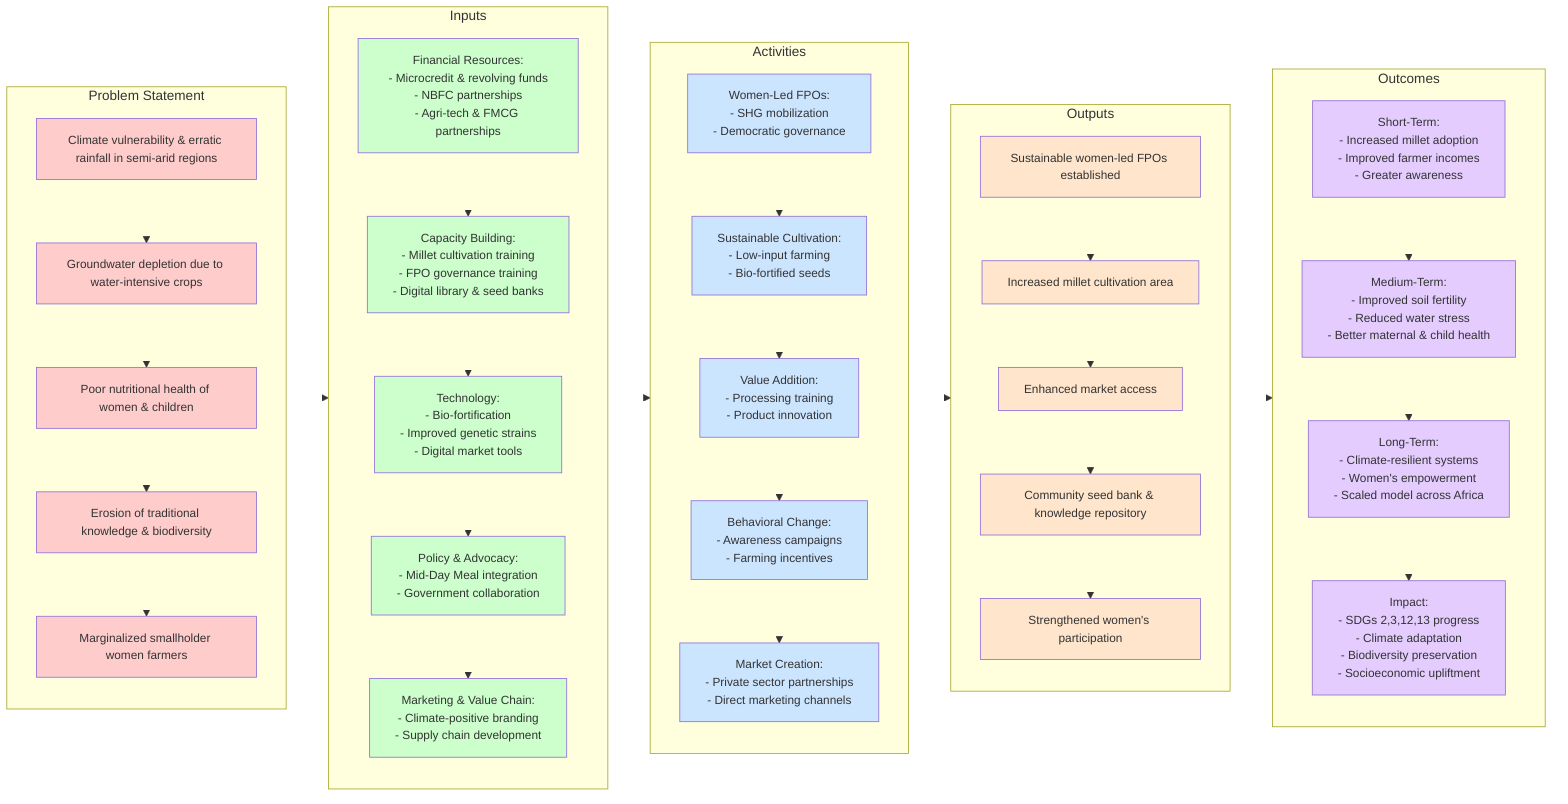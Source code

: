 flowchart LR
    subgraph Problems["Problem Statement"]
        direction TB
        P1["Climate vulnerability & erratic rainfall in semi-arid regions"] --> 
        P2["Groundwater depletion due to water-intensive crops"] --> 
        P3["Poor nutritional health of women & children"] --> 
        P4["Erosion of traditional knowledge & biodiversity"] --> 
        P5["Marginalized smallholder women farmers"]
    end

    subgraph Inputs["Inputs"]
        direction TB
        I1["Financial Resources:<br/>- Microcredit & revolving funds<br/>- NBFC partnerships<br/>- Agri-tech & FMCG partnerships"] --> 
        I2["Capacity Building:<br/>- Millet cultivation training<br/>- FPO governance training<br/>- Digital library & seed banks"] --> 
        I3["Technology:<br/>- Bio-fortification<br/>- Improved genetic strains<br/>- Digital market tools"] --> 
        I4["Policy & Advocacy:<br/>- Mid-Day Meal integration<br/>- Government collaboration"] --> 
        I5["Marketing & Value Chain:<br/>- Climate-positive branding<br/>- Supply chain development"]
    end

    subgraph Activities["Activities"]
        direction TB
        A1["Women-Led FPOs:<br/>- SHG mobilization<br/>- Democratic governance"] --> 
        A2["Sustainable Cultivation:<br/>- Low-input farming<br/>- Bio-fortified seeds"] --> 
        A3["Value Addition:<br/>- Processing training<br/>- Product innovation"] --> 
        A4["Behavioral Change:<br/>- Awareness campaigns<br/>- Farming incentives"] --> 
        A5["Market Creation:<br/>- Private sector partnerships<br/>- Direct marketing channels"]
    end

    subgraph Outputs["Outputs"]
        direction TB
        O1["Sustainable women-led FPOs established"] --> 
        O2["Increased millet cultivation area"] --> 
        O3["Enhanced market access"] --> 
        O4["Community seed bank & knowledge repository"] --> 
        O5["Strengthened women's participation"]
    end

    subgraph Outcomes["Outcomes"]
        direction TB
        ST["Short-Term:<br/>- Increased millet adoption<br/>- Improved farmer incomes<br/>- Greater awareness"] --> 
        MT["Medium-Term:<br/>- Improved soil fertility<br/>- Reduced water stress<br/>- Better maternal & child health"] --> 
        LT["Long-Term:<br/>- Climate-resilient systems<br/>- Women's empowerment<br/>- Scaled model across Africa"] --> 
        IM["Impact:<br/>- SDGs 2,3,12,13 progress<br/>- Climate adaptation<br/>- Biodiversity preservation<br/>- Socioeconomic upliftment"]
    end

    Problems --> Inputs
    Inputs --> Activities
    Activities --> Outputs
    Outputs --> Outcomes

    classDef problemNode fill:#ffcccc,font-size:14px
    classDef inputNode fill:#ccffcc,font-size:14px
    classDef activityNode fill:#cce5ff,font-size:14px
    classDef outputNode fill:#ffe5cc,font-size:14px
    classDef outcomeNode fill:#e5ccff,font-size:14px

    class P1,P2,P3,P4,P5 problemNode
    class I1,I2,I3,I4,I5 inputNode
    class A1,A2,A3,A4,A5 activityNode
    class O1,O2,O3,O4,O5 outputNode
    class ST,MT,LT,IM outcomeNode

    linkStyle default stroke-width:0px